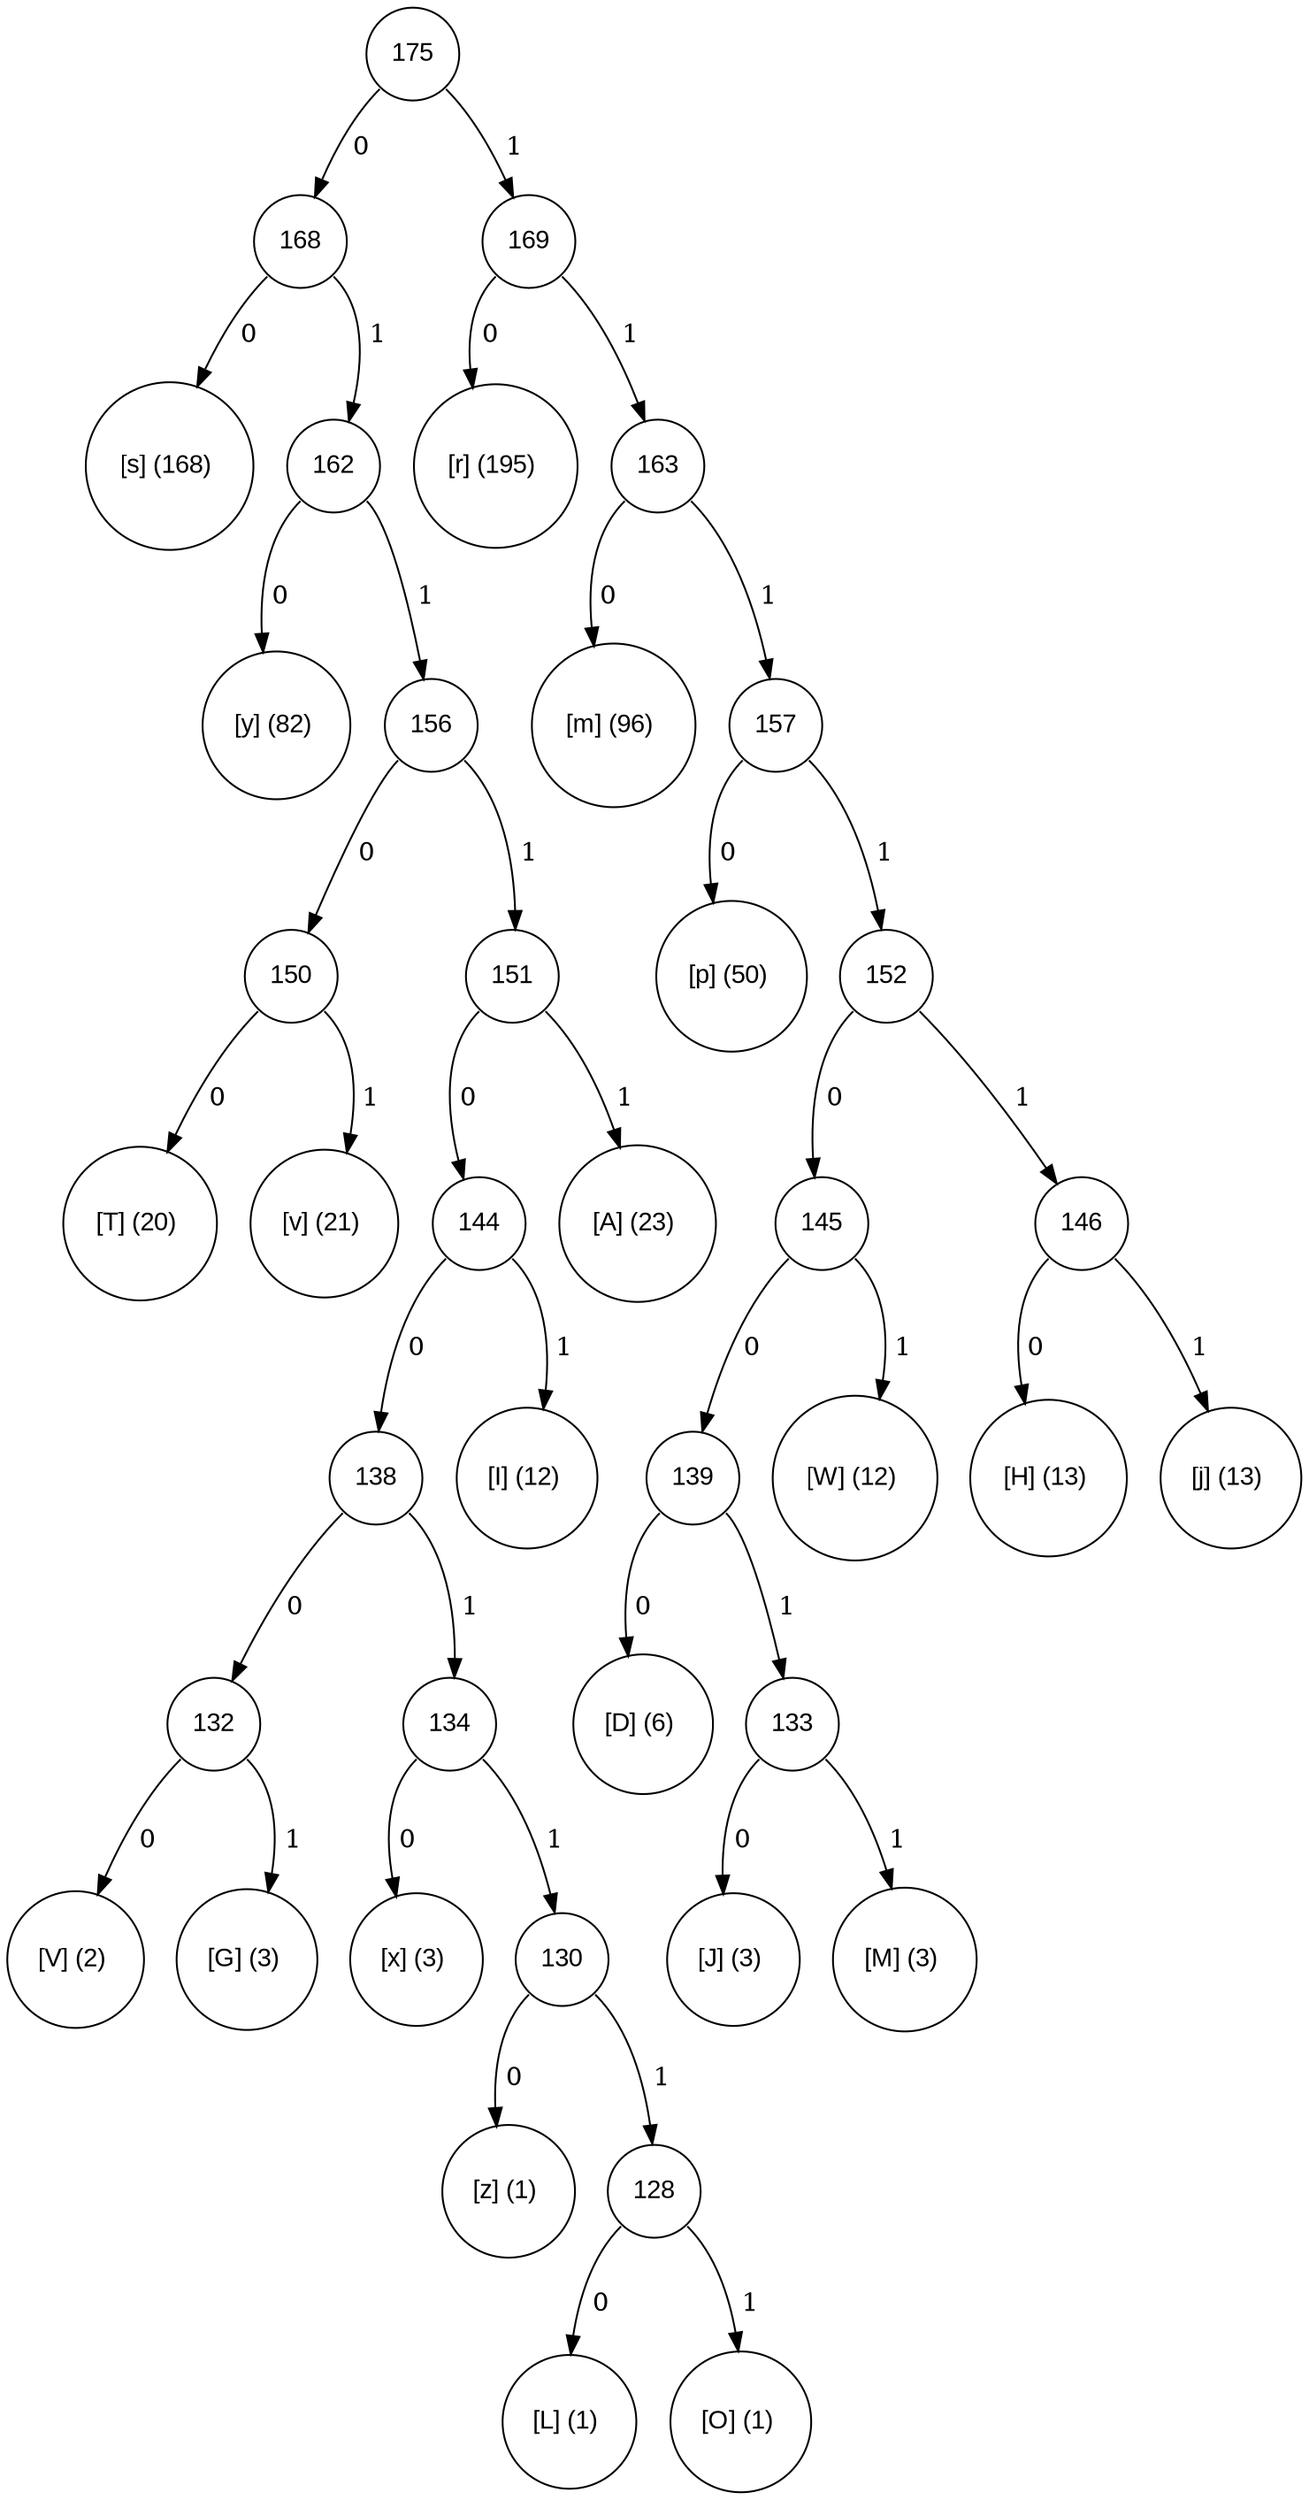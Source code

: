 digraph tree {
	node [fontname="Arial", shape="circle", width=0.5]; 

175:sw -> 168 [label = " 0"]; 
168 [label = "168"]; 
168:sw -> 115 [label = " 0"]; 
115 [label = "[s] (168) "]; 
168:se -> 162 [label = " 1"]; 
162 [label = "162"]; 
162:sw -> 121 [label = " 0"]; 
121 [label = "[y] (82) "]; 
162:se -> 156 [label = " 1"]; 
156 [label = "156"]; 
156:sw -> 150 [label = " 0"]; 
150 [label = "150"]; 
150:sw -> 84 [label = " 0"]; 
84 [label = "[T] (20) "]; 
150:se -> 118 [label = " 1"]; 
118 [label = "[v] (21) "]; 
156:se -> 151 [label = " 1"]; 
151 [label = "151"]; 
151:se -> 65 [label = " 1"]; 
65 [label = "[A] (23) "]; 
151:sw -> 144 [label = " 0"]; 
144 [label = "144"]; 
144:se -> 73 [label = " 1"]; 
73 [label = "[I] (12) "]; 
144:sw -> 138 [label = " 0"]; 
138 [label = "138"]; 
138:sw -> 132 [label = " 0"]; 
132 [label = "132"]; 
132:se -> 71 [label = " 1"]; 
71 [label = "[G] (3) "]; 
132:sw -> 86 [label = " 0"]; 
86 [label = "[V] (2) "]; 
138:se -> 134 [label = " 1"]; 
134 [label = "134"]; 
134:sw -> 120 [label = " 0"]; 
120 [label = "[x] (3) "]; 
134:se -> 130 [label = " 1"]; 
130 [label = "130"]; 
130:sw -> 122 [label = " 0"]; 
122 [label = "[z] (1) "]; 
130:se -> 128 [label = " 1"]; 
128 [label = "128"]; 
128:sw -> 76 [label = " 0"]; 
76 [label = "[L] (1) "]; 
128:se -> 79 [label = " 1"]; 
79 [label = "[O] (1) "]; 
175:se -> 169 [label = " 1"]; 
169 [label = "169"]; 
169:sw -> 114 [label = " 0"]; 
114 [label = "[r] (195) "]; 
169:se -> 163 [label = " 1"]; 
163 [label = "163"]; 
163:sw -> 109 [label = " 0"]; 
109 [label = "[m] (96) "]; 
163:se -> 157 [label = " 1"]; 
157 [label = "157"]; 
157:sw -> 112 [label = " 0"]; 
112 [label = "[p] (50) "]; 
157:se -> 152 [label = " 1"]; 
152 [label = "152"]; 
152:sw -> 145 [label = " 0"]; 
145 [label = "145"]; 
145:se -> 87 [label = " 1"]; 
87 [label = "[W] (12) "]; 
145:sw -> 139 [label = " 0"]; 
139 [label = "139"]; 
139:sw -> 68 [label = " 0"]; 
68 [label = "[D] (6) "]; 
139:se -> 133 [label = " 1"]; 
133 [label = "133"]; 
133:sw -> 74 [label = " 0"]; 
74 [label = "[J] (3) "]; 
133:se -> 77 [label = " 1"]; 
77 [label = "[M] (3) "]; 
152:se -> 146 [label = " 1"]; 
146 [label = "146"]; 
146:sw -> 72 [label = " 0"]; 
72 [label = "[H] (13) "]; 
146:se -> 106 [label = " 1"]; 
106 [label = "[j] (13) "]; 
}
